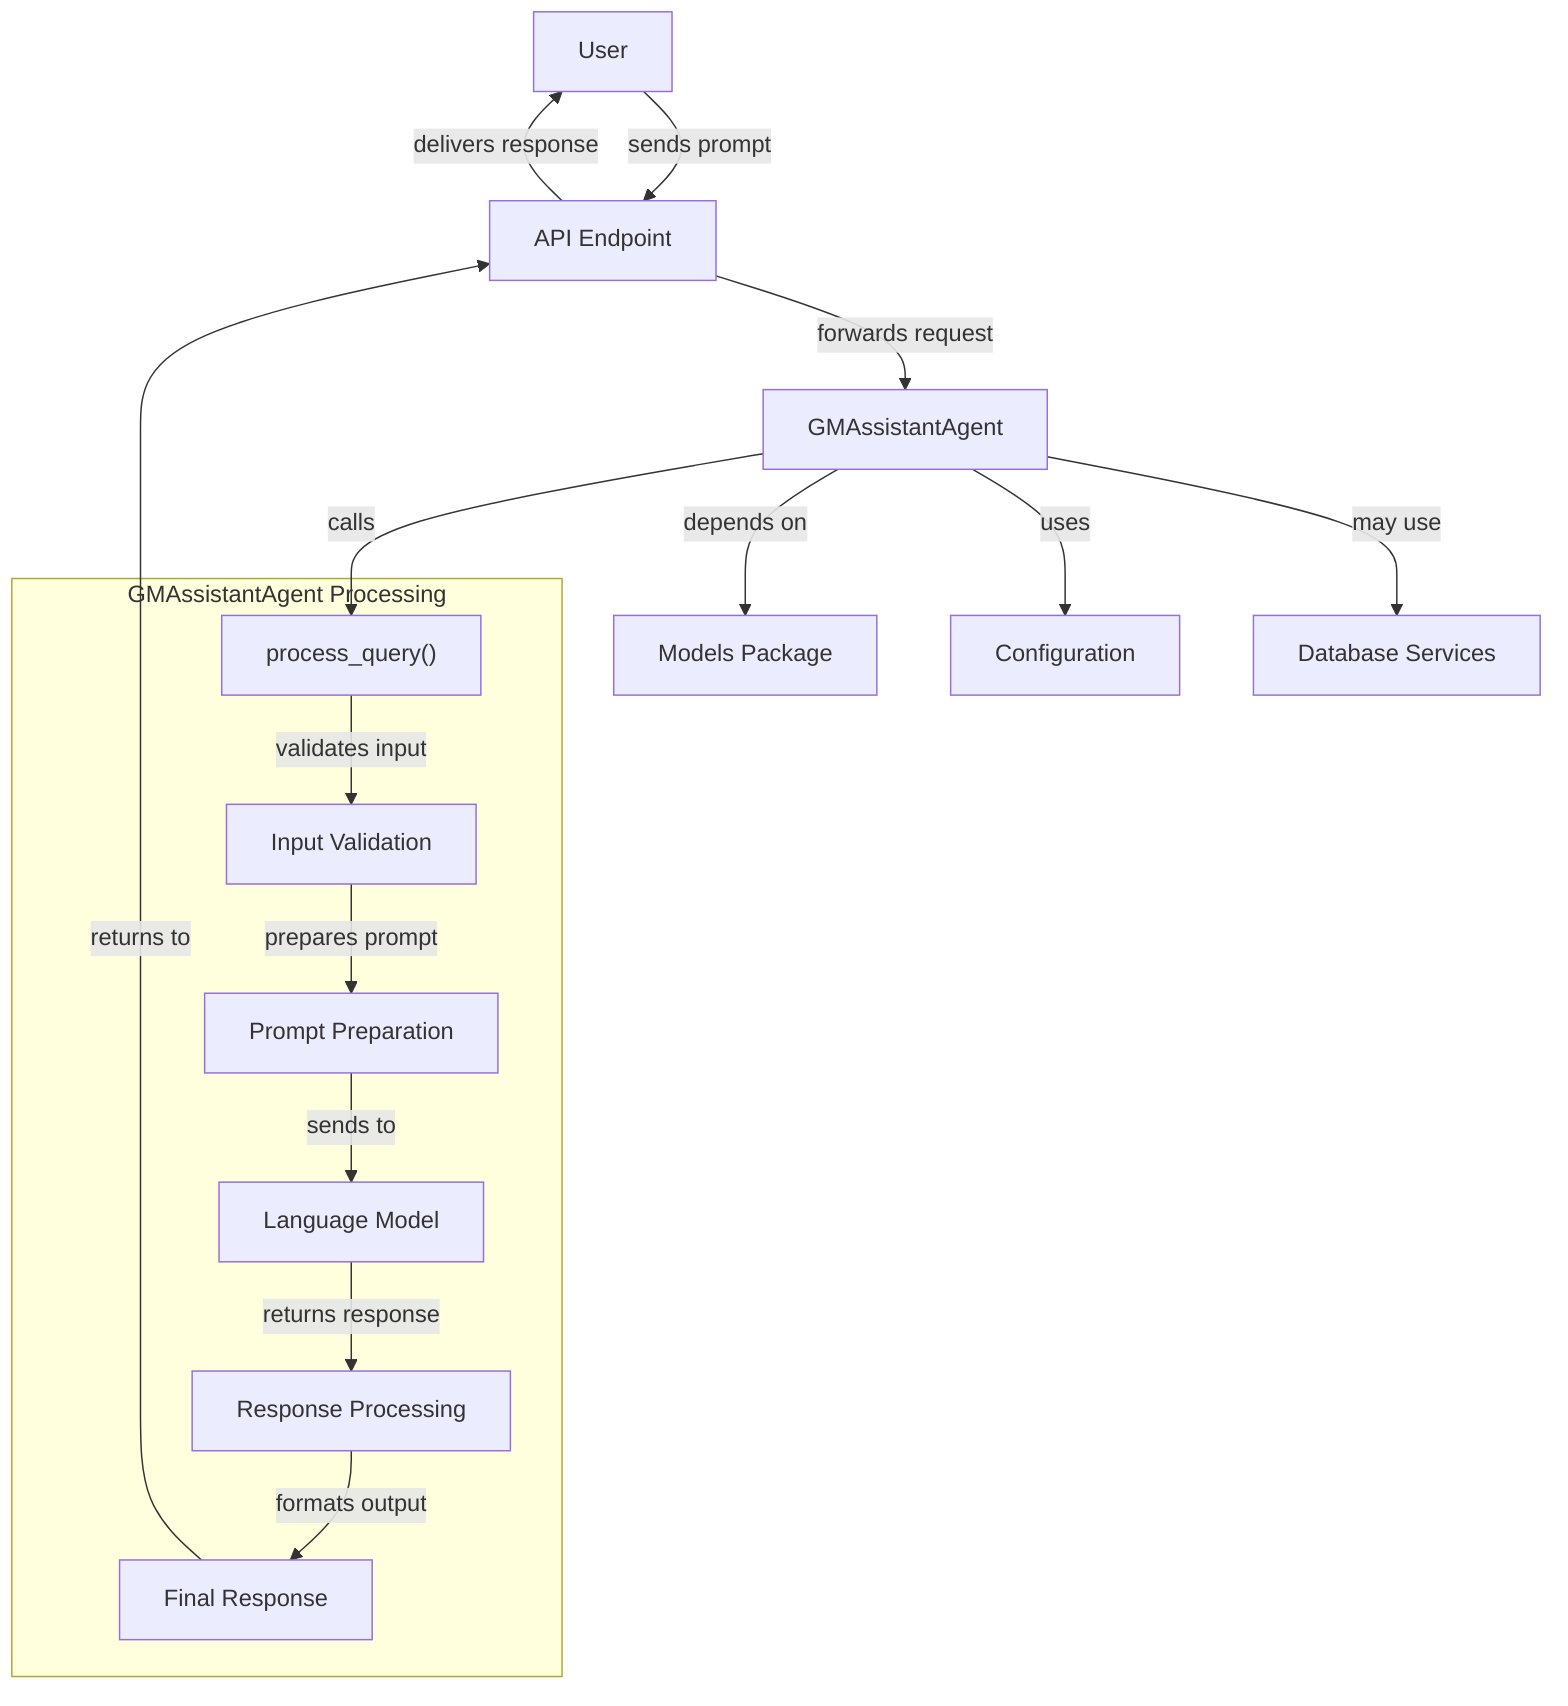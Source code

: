 flowchart TD
    User[User] -->|sends prompt| API[API Endpoint]
    API -->|forwards request| GMAssistant[GMAssistantAgent]
    
    GMAssistant -->|calls| ProcessQuery["process_query()"]
    
    subgraph "GMAssistantAgent Processing"
        ProcessQuery -->|validates input| Validation[Input Validation]
        Validation -->|prepares prompt| PromptPrep[Prompt Preparation]
        PromptPrep -->|sends to| LLM[Language Model]
        LLM -->|returns response| ResponseProcess[Response Processing]
        ResponseProcess -->|formats output| FinalResponse[Final Response]
    end
    
    GMAssistant -->|depends on| Models[Models Package]
    GMAssistant -->|uses| Config[Configuration]
    GMAssistant -->|may use| Database[Database Services]
    
    FinalResponse -->|returns to| API
    API -->|delivers response| User
    
    class GMAssistant,ProcessQuery highlight